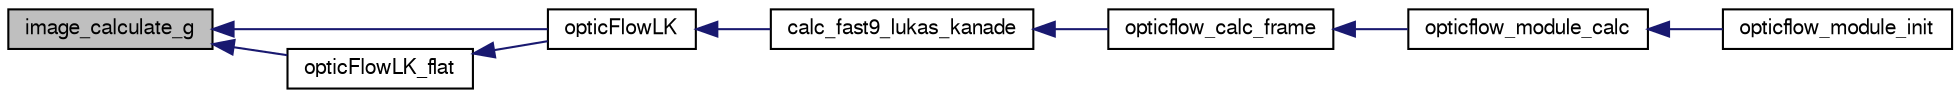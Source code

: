 digraph "image_calculate_g"
{
  edge [fontname="FreeSans",fontsize="10",labelfontname="FreeSans",labelfontsize="10"];
  node [fontname="FreeSans",fontsize="10",shape=record];
  rankdir="LR";
  Node1 [label="image_calculate_g",height=0.2,width=0.4,color="black", fillcolor="grey75", style="filled", fontcolor="black"];
  Node1 -> Node2 [dir="back",color="midnightblue",fontsize="10",style="solid",fontname="FreeSans"];
  Node2 [label="opticFlowLK",height=0.2,width=0.4,color="black", fillcolor="white", style="filled",URL="$lucas__kanade_8h.html#a6a8349de0d6e2015151312034c07ed0d"];
  Node2 -> Node3 [dir="back",color="midnightblue",fontsize="10",style="solid",fontname="FreeSans"];
  Node3 [label="calc_fast9_lukas_kanade",height=0.2,width=0.4,color="black", fillcolor="white", style="filled",URL="$opticflow__calculator_8h.html#a3edff14cc7f95b5202ba6841a12dfed3",tooltip="Run the optical flow with fast9 and lukaskanade on a new image frame. "];
  Node3 -> Node4 [dir="back",color="midnightblue",fontsize="10",style="solid",fontname="FreeSans"];
  Node4 [label="opticflow_calc_frame",height=0.2,width=0.4,color="black", fillcolor="white", style="filled",URL="$opticflow__calculator_8h.html#a89e51af8fe5a0f534193635d181a2086",tooltip="Run the optical flow on a new image frame. "];
  Node4 -> Node5 [dir="back",color="midnightblue",fontsize="10",style="solid",fontname="FreeSans"];
  Node5 [label="opticflow_module_calc",height=0.2,width=0.4,color="black", fillcolor="white", style="filled",URL="$opticflow__module_8c.html#adb417544fc559b45532524416ce59953",tooltip="The main optical flow calculation thread. "];
  Node5 -> Node6 [dir="back",color="midnightblue",fontsize="10",style="solid",fontname="FreeSans"];
  Node6 [label="opticflow_module_init",height=0.2,width=0.4,color="black", fillcolor="white", style="filled",URL="$opticflow__module_8h.html#a6026660ee86fbb1f72bada581386e6d9",tooltip="Initialize the optical flow module for the bottom camera. "];
  Node1 -> Node7 [dir="back",color="midnightblue",fontsize="10",style="solid",fontname="FreeSans"];
  Node7 [label="opticFlowLK_flat",height=0.2,width=0.4,color="black", fillcolor="white", style="filled",URL="$lucas__kanade_8h.html#aec51a5433258fa6d3608ae6a76531945",tooltip="Compute the optical flow of several points using the Lucas-Kanade algorithm by Yves Bouguet The initi..."];
  Node7 -> Node2 [dir="back",color="midnightblue",fontsize="10",style="solid",fontname="FreeSans"];
}
